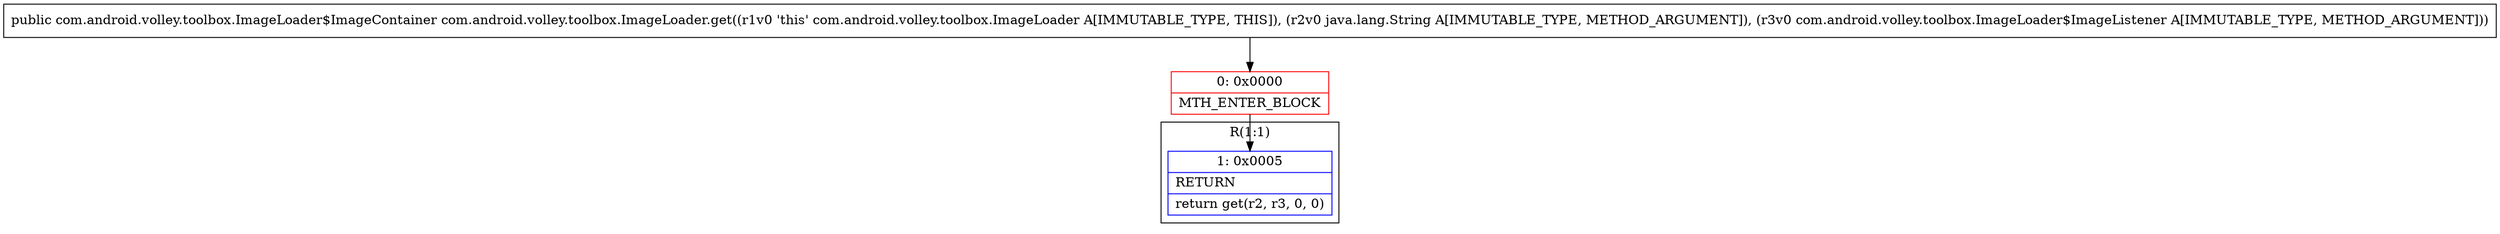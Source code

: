 digraph "CFG forcom.android.volley.toolbox.ImageLoader.get(Ljava\/lang\/String;Lcom\/android\/volley\/toolbox\/ImageLoader$ImageListener;)Lcom\/android\/volley\/toolbox\/ImageLoader$ImageContainer;" {
subgraph cluster_Region_1519699092 {
label = "R(1:1)";
node [shape=record,color=blue];
Node_1 [shape=record,label="{1\:\ 0x0005|RETURN\l|return get(r2, r3, 0, 0)\l}"];
}
Node_0 [shape=record,color=red,label="{0\:\ 0x0000|MTH_ENTER_BLOCK\l}"];
MethodNode[shape=record,label="{public com.android.volley.toolbox.ImageLoader$ImageContainer com.android.volley.toolbox.ImageLoader.get((r1v0 'this' com.android.volley.toolbox.ImageLoader A[IMMUTABLE_TYPE, THIS]), (r2v0 java.lang.String A[IMMUTABLE_TYPE, METHOD_ARGUMENT]), (r3v0 com.android.volley.toolbox.ImageLoader$ImageListener A[IMMUTABLE_TYPE, METHOD_ARGUMENT])) }"];
MethodNode -> Node_0;
Node_0 -> Node_1;
}

